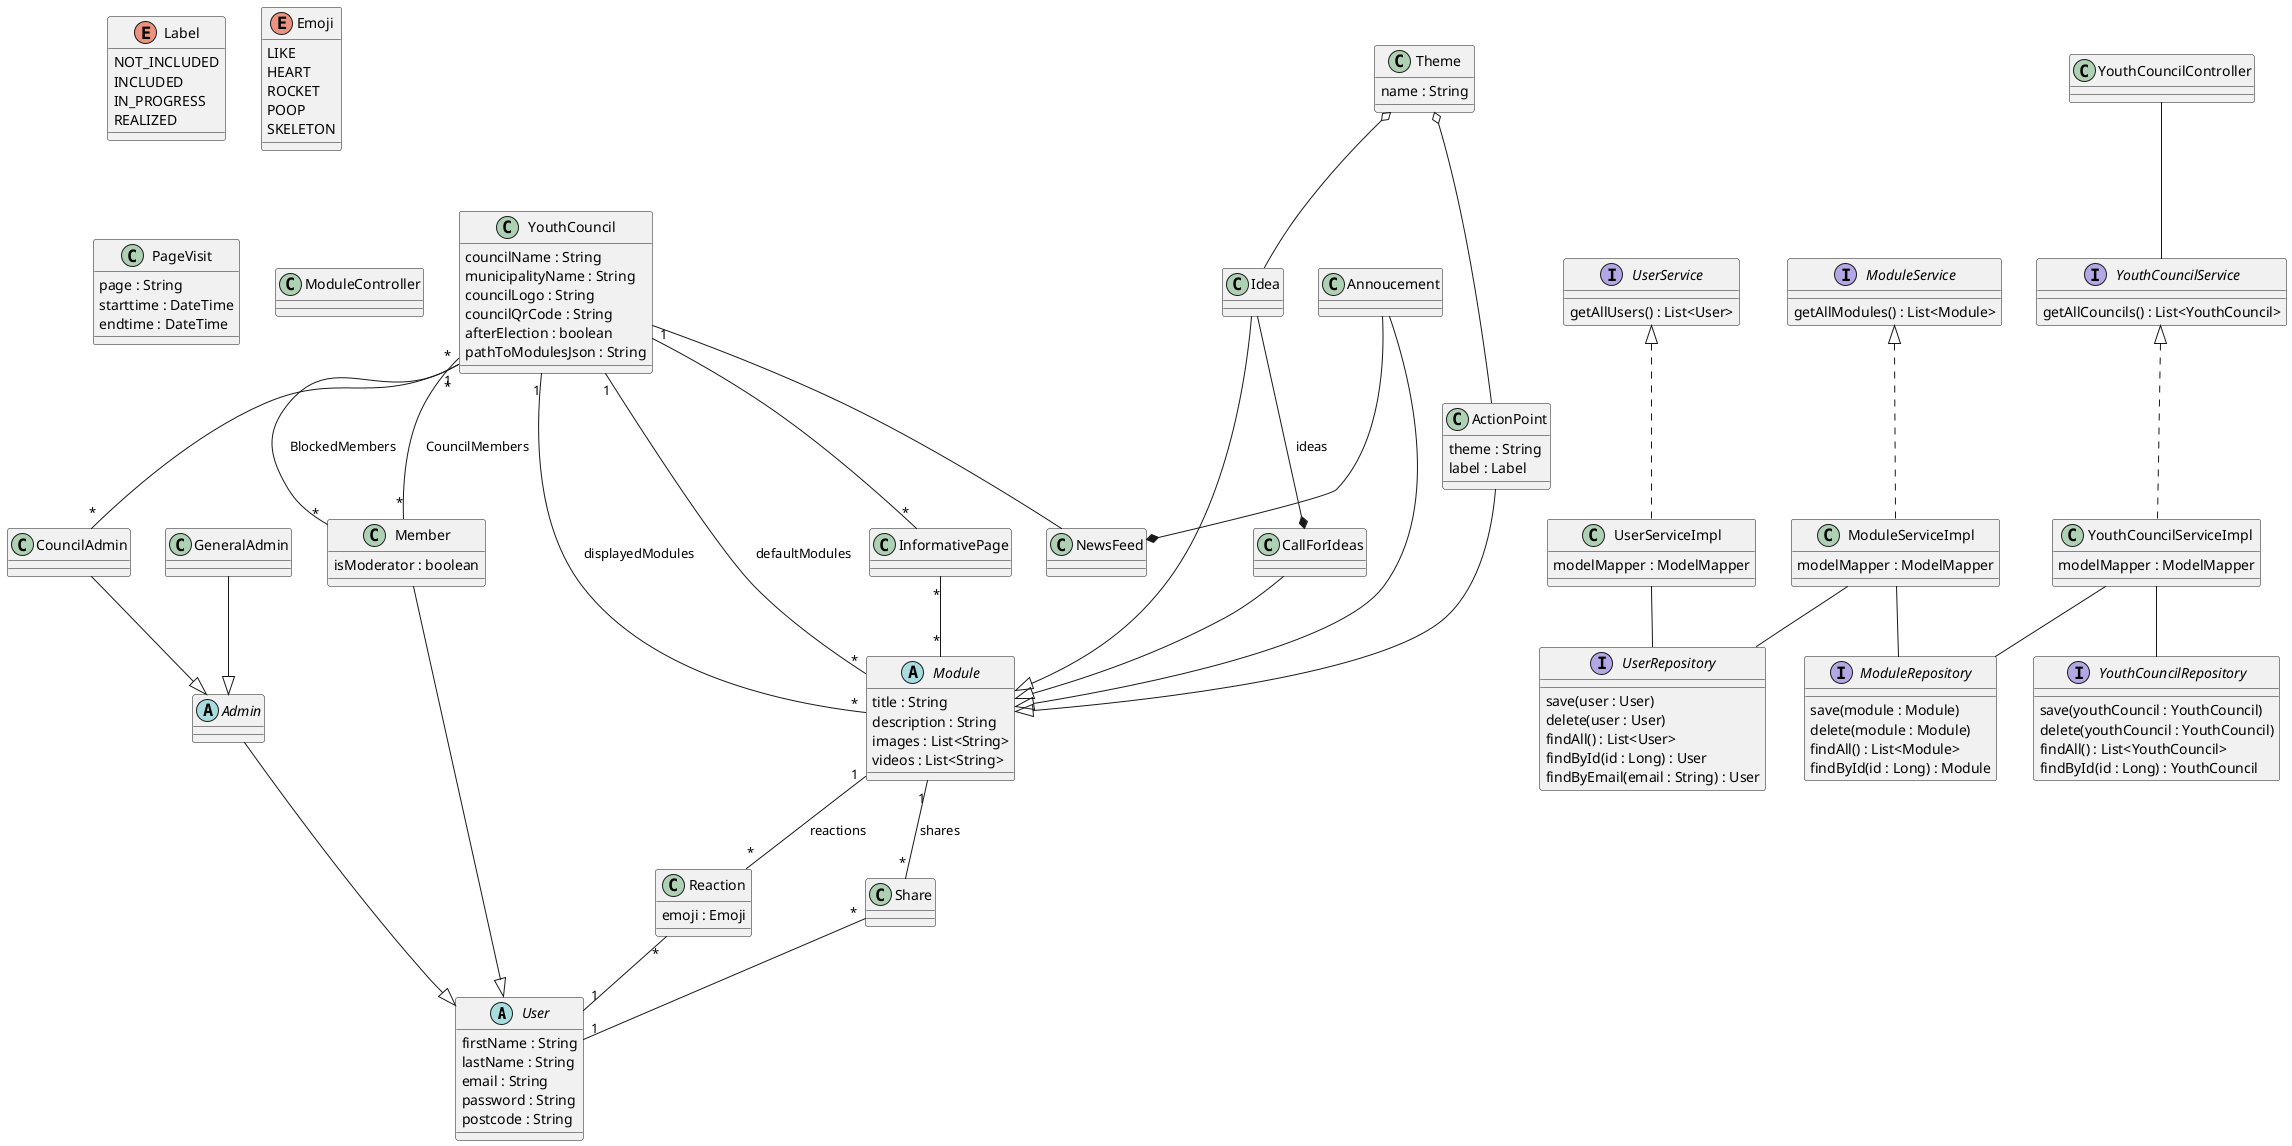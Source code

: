 @startuml
' tested userstories
'26 7

abstract User {
    firstName : String
    lastName : String
    email : String
    password : String
    postcode : String
}

abstract Admin {

}

class GeneralAdmin {

}

class CouncilAdmin {
    
}

class Member {
    isModerator : boolean
}

class YouthCouncil {
    councilName : String
    municipalityName : String
    councilLogo : String
    councilQrCode : String
    afterElection : boolean
    pathToModulesJson : String
}

abstract Module {
    title : String
    description : String
    images : List<String>
    videos : List<String>
}

class CallForIdeas {

}

class Idea {
}

class InformativePage {

}

class ActionPoint {
    theme : String
    label : Label
}

class Annoucement {

}

class Theme {
    name : String
}

enum Label {
    NOT_INCLUDED
    INCLUDED
    IN_PROGRESS
    REALIZED
}

class NewsFeed {

}

class Reaction {
    emoji : Emoji
}

class Share {

}

enum Emoji {
    LIKE
    HEART
    ROCKET
    POOP
    SKELETON
}




GeneralAdmin --|> Admin
CouncilAdmin --|> Admin
Member --|> User
Admin --|> User


CallForIdeas --|> Module
Idea --|> Module
Idea --* CallForIdeas : ideas
ActionPoint --|> Module
Annoucement --|> Module

YouthCouncil "*"--"*" Member : CouncilMembers
YouthCouncil "*"--"*" Member : BlockedMembers
YouthCouncil "1"--"*" CouncilAdmin
YouthCouncil "1"--"*" InformativePage
InformativePage "*" -- "*" Module

YouthCouncil "1"--"*" Module : displayedModules
YouthCouncil "1"--"*" Module : defaultModules
YouthCouncil -- NewsFeed



Theme o-- ActionPoint
Theme o-- Idea

Annoucement --* NewsFeed

Module "1" -- "*" Reaction : reactions
Module "1" -- "*" Share : shares

Share "*"--"1" User
Reaction "*"--"1" User


' Start design class diagram
class PageVisit {
    page : String
    starttime : DateTime
    endtime : DateTime
}

interface UserRepository{
    save(user : User)
    delete(user : User)
    findAll() : List<User>
    findById(id : Long) : User
    findByEmail(email : String) : User
}


interface ModuleRepository{
    save(module : Module)
    delete(module : Module)
    findAll() : List<Module>
    findById(id : Long) : Module
}

interface YouthCouncilRepository{
    save(youthCouncil : YouthCouncil)
    delete(youthCouncil : YouthCouncil)
    findAll() : List<YouthCouncil>
    findById(id : Long) : YouthCouncil
}

interface UserService{
    getAllUsers() : List<User>

}
class UserServiceImpl implements UserService{
    modelMapper : ModelMapper
}
interface ModuleService{
    getAllModules() : List<Module>

}
class ModuleServiceImpl implements ModuleService{
    modelMapper : ModelMapper
}
interface YouthCouncilService{
    getAllCouncils() : List<YouthCouncil>

}
class YouthCouncilServiceImpl implements YouthCouncilService{
    modelMapper : ModelMapper
}

class ModuleController{

}

class YouthCouncilController{
}

UserServiceImpl -- UserRepository
ModuleServiceImpl -- ModuleRepository
YouthCouncilServiceImpl -- YouthCouncilRepository
YouthCouncilServiceImpl -- ModuleRepository
YouthCouncilController -- YouthCouncilService

ModuleServiceImpl -- UserRepository


@enduml